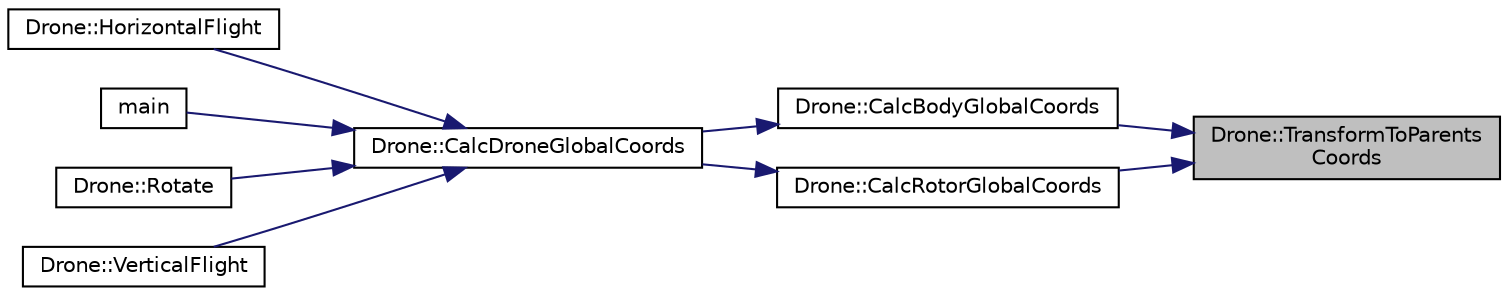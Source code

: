 digraph "Drone::TransformToParentsCoords"
{
 // LATEX_PDF_SIZE
  edge [fontname="Helvetica",fontsize="10",labelfontname="Helvetica",labelfontsize="10"];
  node [fontname="Helvetica",fontsize="10",shape=record];
  rankdir="RL";
  Node1 [label="Drone::TransformToParents\lCoords",height=0.2,width=0.4,color="black", fillcolor="grey75", style="filled", fontcolor="black",tooltip="Przetłumacz współrzędne lokalne drona na współrzędne globalne."];
  Node1 -> Node2 [dir="back",color="midnightblue",fontsize="10",style="solid",fontname="Helvetica"];
  Node2 [label="Drone::CalcBodyGlobalCoords",height=0.2,width=0.4,color="black", fillcolor="white", style="filled",URL="$class_drone.html#aa5ac417bd903af9d2e827a269c71b16b",tooltip="Oblicz współrzędne globalne korpusu drona."];
  Node2 -> Node3 [dir="back",color="midnightblue",fontsize="10",style="solid",fontname="Helvetica"];
  Node3 [label="Drone::CalcDroneGlobalCoords",height=0.2,width=0.4,color="black", fillcolor="white", style="filled",URL="$class_drone.html#a934d2550f37c44cd5e1cf25e3a4bbc3a",tooltip="Oblicz współrzędne globalne drona."];
  Node3 -> Node4 [dir="back",color="midnightblue",fontsize="10",style="solid",fontname="Helvetica"];
  Node4 [label="Drone::HorizontalFlight",height=0.2,width=0.4,color="black", fillcolor="white", style="filled",URL="$class_drone.html#a4c0904848783c4c2a5918834851c1e66",tooltip="Wykonaj poziomy lot drona na pewną odległość"];
  Node3 -> Node5 [dir="back",color="midnightblue",fontsize="10",style="solid",fontname="Helvetica"];
  Node5 [label="main",height=0.2,width=0.4,color="black", fillcolor="white", style="filled",URL="$app_2main_8cpp.html#ae66f6b31b5ad750f1fe042a706a4e3d4",tooltip=" "];
  Node3 -> Node6 [dir="back",color="midnightblue",fontsize="10",style="solid",fontname="Helvetica"];
  Node6 [label="Drone::Rotate",height=0.2,width=0.4,color="black", fillcolor="white", style="filled",URL="$class_drone.html#ac9ed6da111bc14d4892acc3df6943f12",tooltip="Obróc drona o pewien kąt względem własnej osi z."];
  Node3 -> Node7 [dir="back",color="midnightblue",fontsize="10",style="solid",fontname="Helvetica"];
  Node7 [label="Drone::VerticalFlight",height=0.2,width=0.4,color="black", fillcolor="white", style="filled",URL="$class_drone.html#a00f69f01bbcde98b37aafd0eb5ff126f",tooltip="Wykonaj pioniowy lot drona na pewną odległość"];
  Node1 -> Node8 [dir="back",color="midnightblue",fontsize="10",style="solid",fontname="Helvetica"];
  Node8 [label="Drone::CalcRotorGlobalCoords",height=0.2,width=0.4,color="black", fillcolor="white", style="filled",URL="$class_drone.html#a8cc6f0dfb62d099951a5139639b43f78",tooltip="Oblicz współrzędne globalne rotoru drona."];
  Node8 -> Node3 [dir="back",color="midnightblue",fontsize="10",style="solid",fontname="Helvetica"];
}
